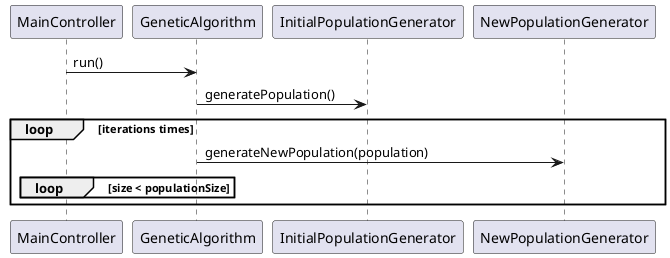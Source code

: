 @startuml
MainController -> GeneticAlgorithm: run()
GeneticAlgorithm -> InitialPopulationGenerator: generatePopulation()
loop iterations times
    GeneticAlgorithm -> NewPopulationGenerator: generateNewPopulation(population)
    loop size < populationSize

    end
end
@enduml